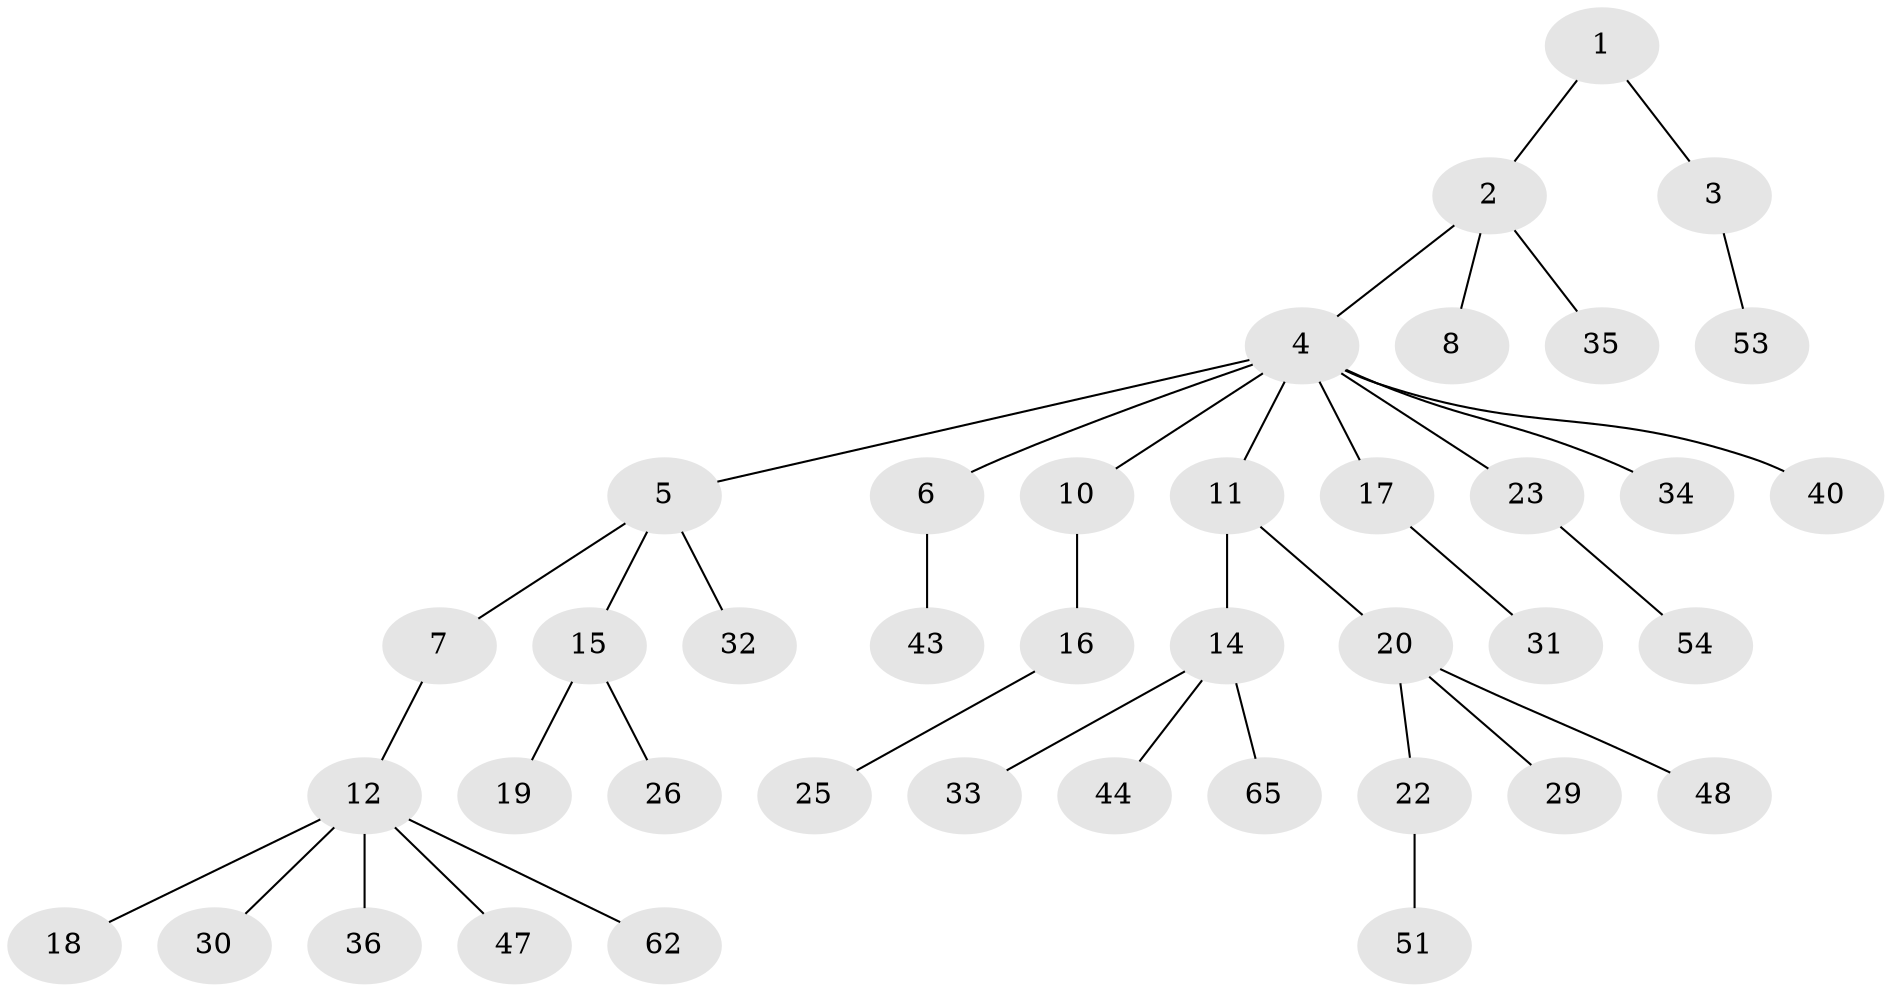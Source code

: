 // original degree distribution, {3: 0.1076923076923077, 5: 0.06153846153846154, 9: 0.015384615384615385, 2: 0.2153846153846154, 1: 0.5538461538461539, 4: 0.03076923076923077, 6: 0.015384615384615385}
// Generated by graph-tools (version 1.1) at 2025/11/02/27/25 16:11:28]
// undirected, 40 vertices, 39 edges
graph export_dot {
graph [start="1"]
  node [color=gray90,style=filled];
  1 [super="+39"];
  2 [super="+64"];
  3 [super="+49"];
  4 [super="+24"];
  5 [super="+57"];
  6 [super="+9"];
  7;
  8 [super="+58"];
  10;
  11 [super="+59"];
  12 [super="+13"];
  14 [super="+27"];
  15 [super="+46"];
  16 [super="+50"];
  17 [super="+41"];
  18 [super="+21"];
  19;
  20 [super="+28"];
  22 [super="+45"];
  23 [super="+55"];
  25 [super="+61"];
  26 [super="+60"];
  29 [super="+37"];
  30;
  31;
  32 [super="+38"];
  33;
  34 [super="+42"];
  35;
  36 [super="+63"];
  40 [super="+52"];
  43;
  44;
  47;
  48 [super="+56"];
  51;
  53;
  54;
  62;
  65;
  1 -- 2;
  1 -- 3;
  2 -- 4;
  2 -- 8;
  2 -- 35;
  3 -- 53;
  4 -- 5;
  4 -- 6;
  4 -- 10;
  4 -- 11;
  4 -- 17;
  4 -- 23;
  4 -- 34;
  4 -- 40;
  5 -- 7;
  5 -- 15;
  5 -- 32;
  6 -- 43;
  7 -- 12;
  10 -- 16;
  11 -- 14;
  11 -- 20;
  12 -- 18;
  12 -- 30;
  12 -- 36;
  12 -- 62;
  12 -- 47;
  14 -- 33;
  14 -- 44;
  14 -- 65;
  15 -- 19;
  15 -- 26;
  16 -- 25;
  17 -- 31;
  20 -- 22;
  20 -- 29;
  20 -- 48;
  22 -- 51;
  23 -- 54;
}
